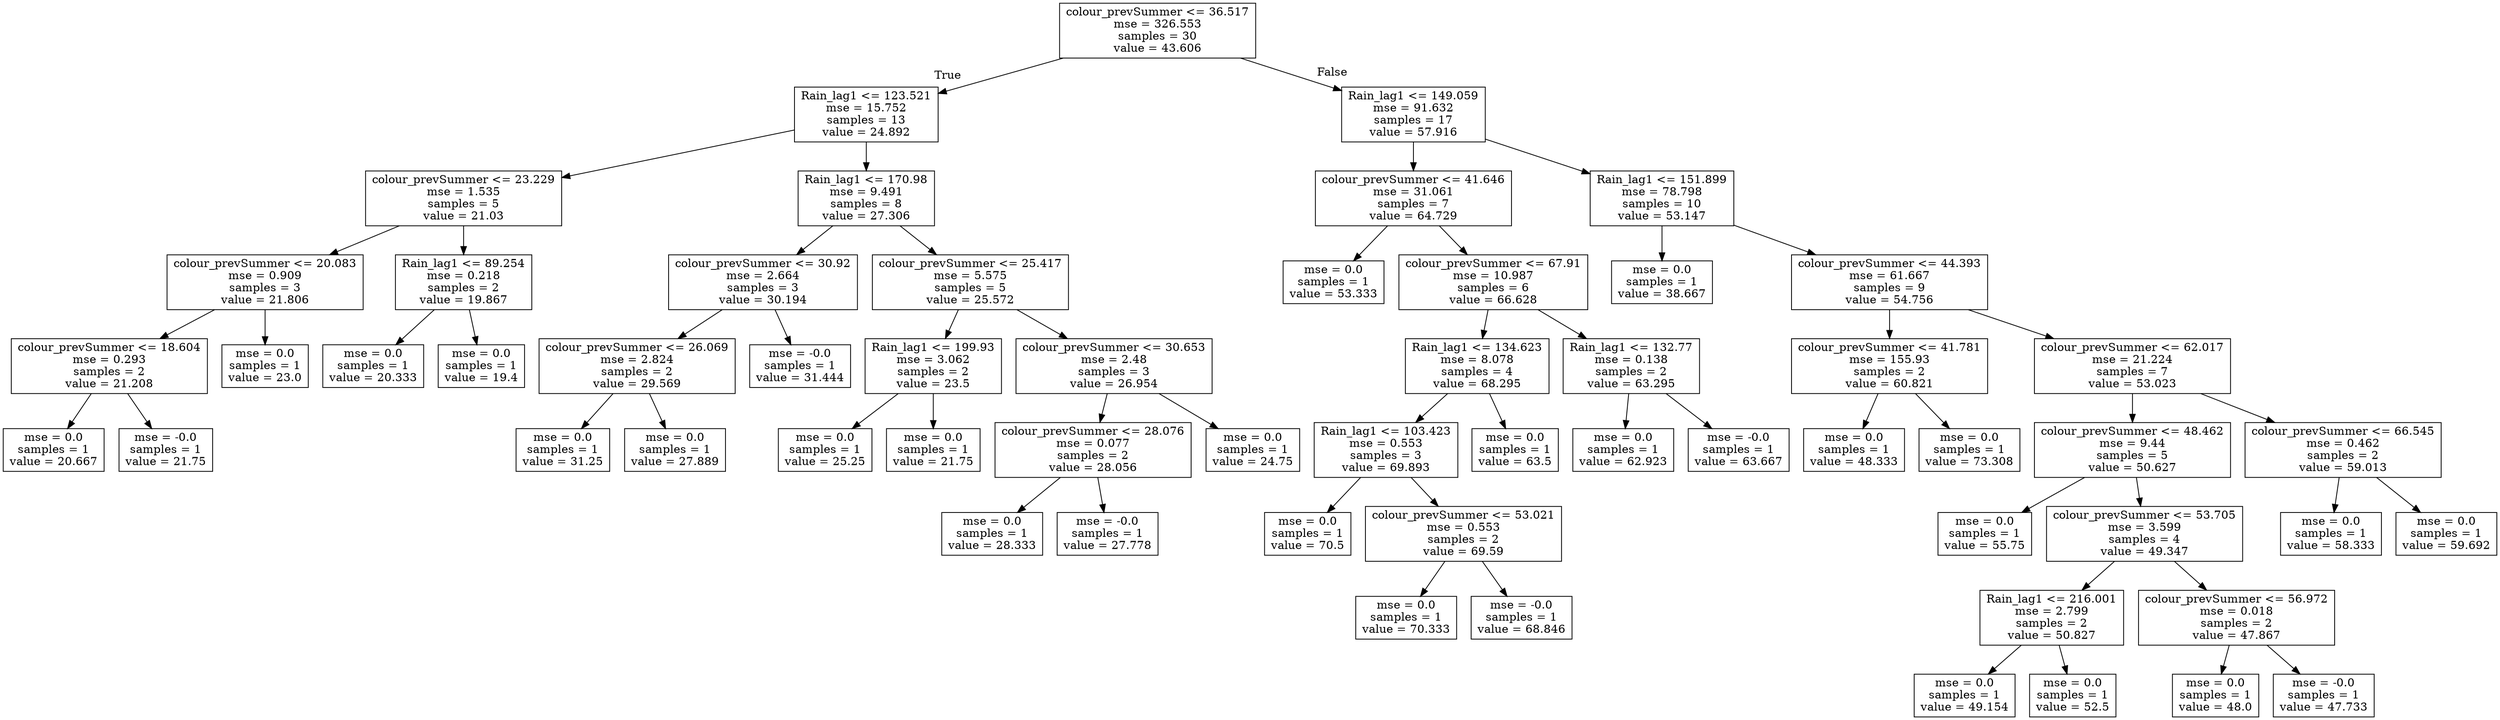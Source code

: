 digraph Tree {
node [shape=box] ;
0 [label="colour_prevSummer <= 36.517\nmse = 326.553\nsamples = 30\nvalue = 43.606"] ;
1 [label="Rain_lag1 <= 123.521\nmse = 15.752\nsamples = 13\nvalue = 24.892"] ;
0 -> 1 [labeldistance=2.5, labelangle=45, headlabel="True"] ;
2 [label="colour_prevSummer <= 23.229\nmse = 1.535\nsamples = 5\nvalue = 21.03"] ;
1 -> 2 ;
3 [label="colour_prevSummer <= 20.083\nmse = 0.909\nsamples = 3\nvalue = 21.806"] ;
2 -> 3 ;
4 [label="colour_prevSummer <= 18.604\nmse = 0.293\nsamples = 2\nvalue = 21.208"] ;
3 -> 4 ;
5 [label="mse = 0.0\nsamples = 1\nvalue = 20.667"] ;
4 -> 5 ;
6 [label="mse = -0.0\nsamples = 1\nvalue = 21.75"] ;
4 -> 6 ;
7 [label="mse = 0.0\nsamples = 1\nvalue = 23.0"] ;
3 -> 7 ;
8 [label="Rain_lag1 <= 89.254\nmse = 0.218\nsamples = 2\nvalue = 19.867"] ;
2 -> 8 ;
9 [label="mse = 0.0\nsamples = 1\nvalue = 20.333"] ;
8 -> 9 ;
10 [label="mse = 0.0\nsamples = 1\nvalue = 19.4"] ;
8 -> 10 ;
11 [label="Rain_lag1 <= 170.98\nmse = 9.491\nsamples = 8\nvalue = 27.306"] ;
1 -> 11 ;
12 [label="colour_prevSummer <= 30.92\nmse = 2.664\nsamples = 3\nvalue = 30.194"] ;
11 -> 12 ;
13 [label="colour_prevSummer <= 26.069\nmse = 2.824\nsamples = 2\nvalue = 29.569"] ;
12 -> 13 ;
14 [label="mse = 0.0\nsamples = 1\nvalue = 31.25"] ;
13 -> 14 ;
15 [label="mse = 0.0\nsamples = 1\nvalue = 27.889"] ;
13 -> 15 ;
16 [label="mse = -0.0\nsamples = 1\nvalue = 31.444"] ;
12 -> 16 ;
17 [label="colour_prevSummer <= 25.417\nmse = 5.575\nsamples = 5\nvalue = 25.572"] ;
11 -> 17 ;
18 [label="Rain_lag1 <= 199.93\nmse = 3.062\nsamples = 2\nvalue = 23.5"] ;
17 -> 18 ;
19 [label="mse = 0.0\nsamples = 1\nvalue = 25.25"] ;
18 -> 19 ;
20 [label="mse = 0.0\nsamples = 1\nvalue = 21.75"] ;
18 -> 20 ;
21 [label="colour_prevSummer <= 30.653\nmse = 2.48\nsamples = 3\nvalue = 26.954"] ;
17 -> 21 ;
22 [label="colour_prevSummer <= 28.076\nmse = 0.077\nsamples = 2\nvalue = 28.056"] ;
21 -> 22 ;
23 [label="mse = 0.0\nsamples = 1\nvalue = 28.333"] ;
22 -> 23 ;
24 [label="mse = -0.0\nsamples = 1\nvalue = 27.778"] ;
22 -> 24 ;
25 [label="mse = 0.0\nsamples = 1\nvalue = 24.75"] ;
21 -> 25 ;
26 [label="Rain_lag1 <= 149.059\nmse = 91.632\nsamples = 17\nvalue = 57.916"] ;
0 -> 26 [labeldistance=2.5, labelangle=-45, headlabel="False"] ;
27 [label="colour_prevSummer <= 41.646\nmse = 31.061\nsamples = 7\nvalue = 64.729"] ;
26 -> 27 ;
28 [label="mse = 0.0\nsamples = 1\nvalue = 53.333"] ;
27 -> 28 ;
29 [label="colour_prevSummer <= 67.91\nmse = 10.987\nsamples = 6\nvalue = 66.628"] ;
27 -> 29 ;
30 [label="Rain_lag1 <= 134.623\nmse = 8.078\nsamples = 4\nvalue = 68.295"] ;
29 -> 30 ;
31 [label="Rain_lag1 <= 103.423\nmse = 0.553\nsamples = 3\nvalue = 69.893"] ;
30 -> 31 ;
32 [label="mse = 0.0\nsamples = 1\nvalue = 70.5"] ;
31 -> 32 ;
33 [label="colour_prevSummer <= 53.021\nmse = 0.553\nsamples = 2\nvalue = 69.59"] ;
31 -> 33 ;
34 [label="mse = 0.0\nsamples = 1\nvalue = 70.333"] ;
33 -> 34 ;
35 [label="mse = -0.0\nsamples = 1\nvalue = 68.846"] ;
33 -> 35 ;
36 [label="mse = 0.0\nsamples = 1\nvalue = 63.5"] ;
30 -> 36 ;
37 [label="Rain_lag1 <= 132.77\nmse = 0.138\nsamples = 2\nvalue = 63.295"] ;
29 -> 37 ;
38 [label="mse = 0.0\nsamples = 1\nvalue = 62.923"] ;
37 -> 38 ;
39 [label="mse = -0.0\nsamples = 1\nvalue = 63.667"] ;
37 -> 39 ;
40 [label="Rain_lag1 <= 151.899\nmse = 78.798\nsamples = 10\nvalue = 53.147"] ;
26 -> 40 ;
41 [label="mse = 0.0\nsamples = 1\nvalue = 38.667"] ;
40 -> 41 ;
42 [label="colour_prevSummer <= 44.393\nmse = 61.667\nsamples = 9\nvalue = 54.756"] ;
40 -> 42 ;
43 [label="colour_prevSummer <= 41.781\nmse = 155.93\nsamples = 2\nvalue = 60.821"] ;
42 -> 43 ;
44 [label="mse = 0.0\nsamples = 1\nvalue = 48.333"] ;
43 -> 44 ;
45 [label="mse = 0.0\nsamples = 1\nvalue = 73.308"] ;
43 -> 45 ;
46 [label="colour_prevSummer <= 62.017\nmse = 21.224\nsamples = 7\nvalue = 53.023"] ;
42 -> 46 ;
47 [label="colour_prevSummer <= 48.462\nmse = 9.44\nsamples = 5\nvalue = 50.627"] ;
46 -> 47 ;
48 [label="mse = 0.0\nsamples = 1\nvalue = 55.75"] ;
47 -> 48 ;
49 [label="colour_prevSummer <= 53.705\nmse = 3.599\nsamples = 4\nvalue = 49.347"] ;
47 -> 49 ;
50 [label="Rain_lag1 <= 216.001\nmse = 2.799\nsamples = 2\nvalue = 50.827"] ;
49 -> 50 ;
51 [label="mse = 0.0\nsamples = 1\nvalue = 49.154"] ;
50 -> 51 ;
52 [label="mse = 0.0\nsamples = 1\nvalue = 52.5"] ;
50 -> 52 ;
53 [label="colour_prevSummer <= 56.972\nmse = 0.018\nsamples = 2\nvalue = 47.867"] ;
49 -> 53 ;
54 [label="mse = 0.0\nsamples = 1\nvalue = 48.0"] ;
53 -> 54 ;
55 [label="mse = -0.0\nsamples = 1\nvalue = 47.733"] ;
53 -> 55 ;
56 [label="colour_prevSummer <= 66.545\nmse = 0.462\nsamples = 2\nvalue = 59.013"] ;
46 -> 56 ;
57 [label="mse = 0.0\nsamples = 1\nvalue = 58.333"] ;
56 -> 57 ;
58 [label="mse = 0.0\nsamples = 1\nvalue = 59.692"] ;
56 -> 58 ;
}